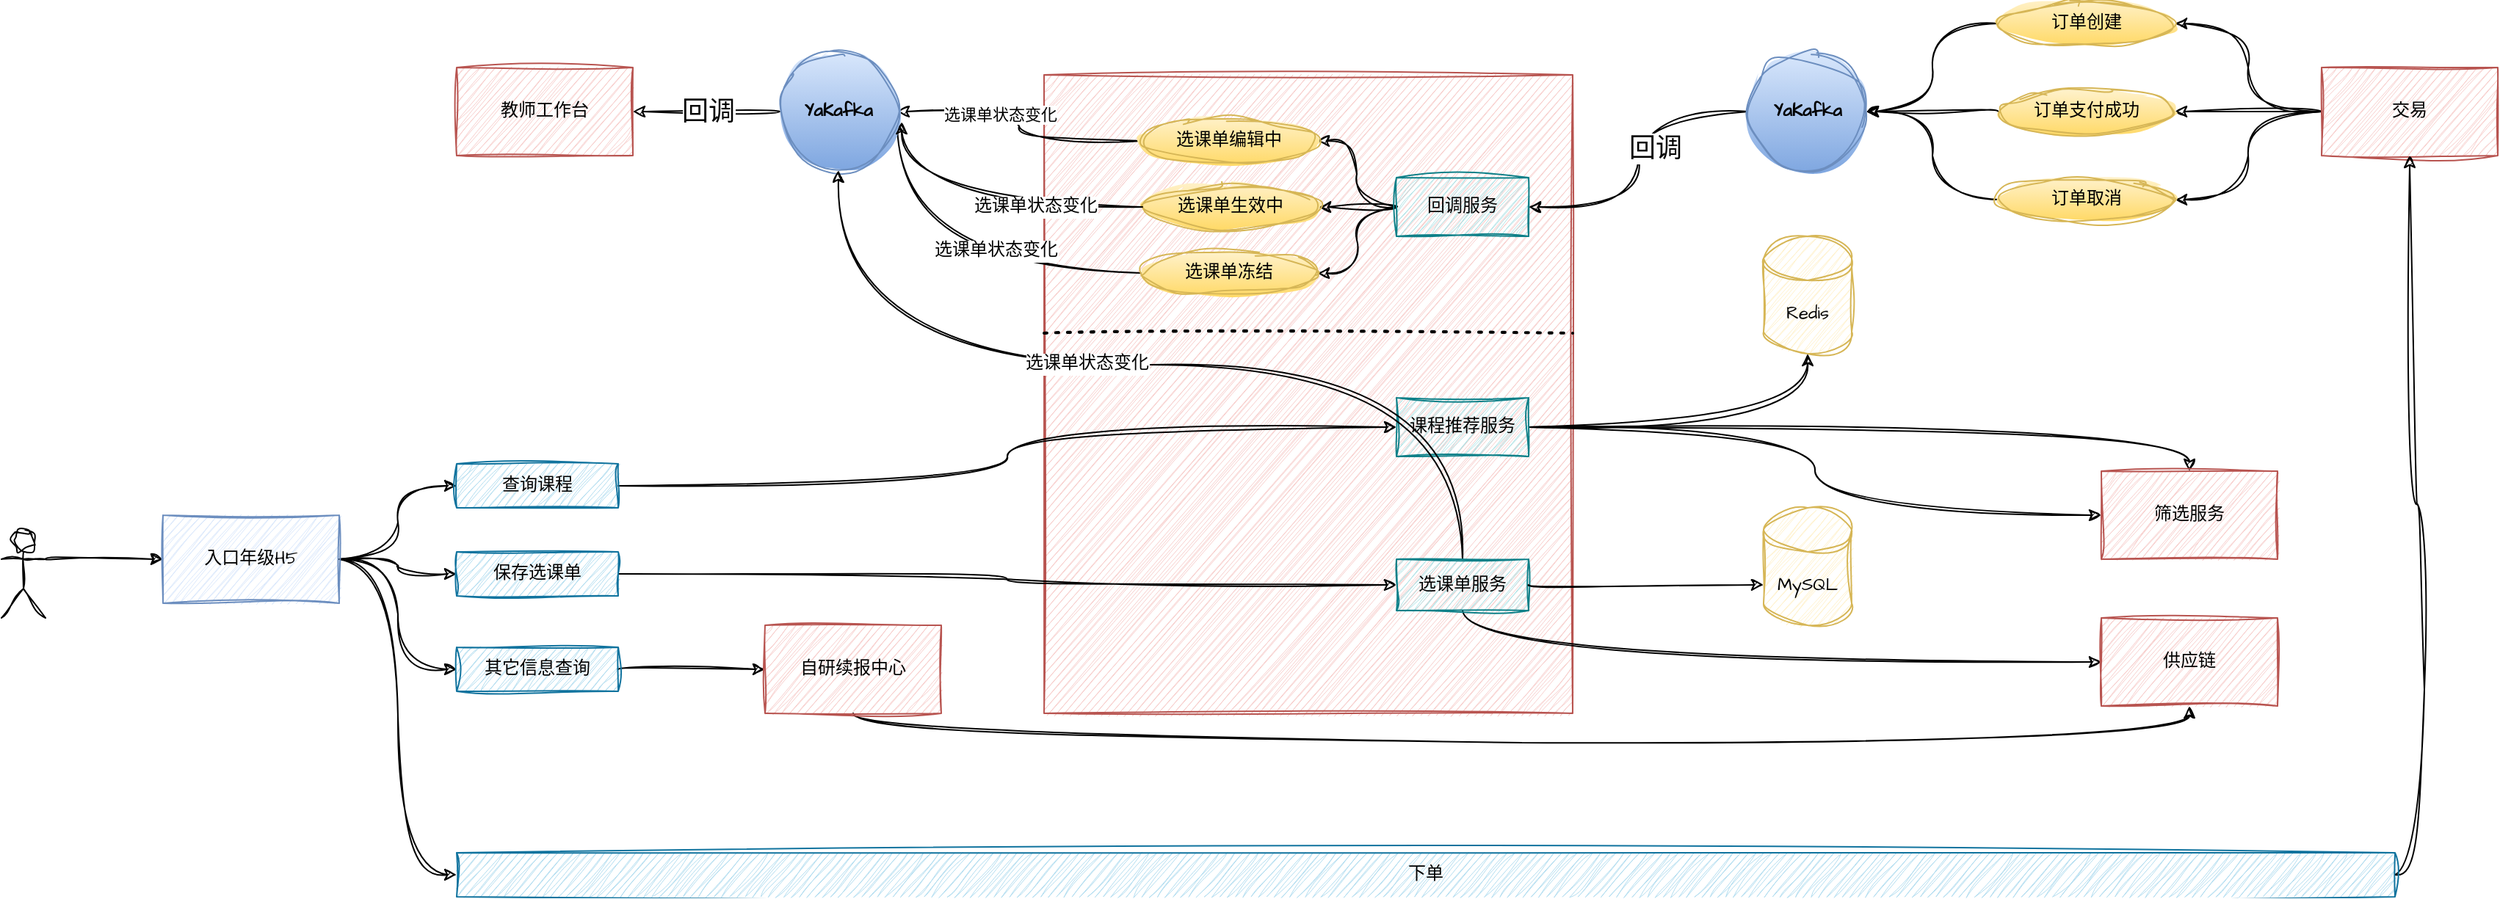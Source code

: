 <mxfile version="24.6.0" type="github">
  <diagram name="Page-1" id="74e2e168-ea6b-b213-b513-2b3c1d86103e">
    <mxGraphModel dx="3433" dy="767" grid="1" gridSize="10" guides="1" tooltips="1" connect="1" arrows="1" fold="1" page="1" pageScale="1" pageWidth="1600" pageHeight="1200" background="none" math="0" shadow="0">
      <root>
        <mxCell id="0" />
        <mxCell id="1" parent="0" />
        <mxCell id="EYdUmetNCXSP8-h14PZM-14" value="" style="rounded=0;whiteSpace=wrap;html=1;sketch=1;hachureGap=4;jiggle=2;curveFitting=1;fontFamily=Architects Daughter;fontSource=https%3A%2F%2Ffonts.googleapis.com%2Fcss%3Ffamily%3DArchitects%2BDaughter;fillColor=#f8cecc;strokeColor=#b85450;" vertex="1" parent="1">
          <mxGeometry x="420" y="360" width="360" height="435" as="geometry" />
        </mxCell>
        <mxCell id="EYdUmetNCXSP8-h14PZM-42" style="edgeStyle=orthogonalEdgeStyle;curved=1;rounded=0;sketch=1;hachureGap=4;jiggle=2;curveFitting=1;orthogonalLoop=1;jettySize=auto;html=1;exitX=1;exitY=0.333;exitDx=0;exitDy=0;exitPerimeter=0;fontFamily=Architects Daughter;fontSource=https%3A%2F%2Ffonts.googleapis.com%2Fcss%3Ffamily%3DArchitects%2BDaughter;" edge="1" parent="1" source="EYdUmetNCXSP8-h14PZM-4" target="EYdUmetNCXSP8-h14PZM-5">
          <mxGeometry relative="1" as="geometry" />
        </mxCell>
        <mxCell id="EYdUmetNCXSP8-h14PZM-4" value="" style="shape=umlActor;verticalLabelPosition=bottom;verticalAlign=top;html=1;outlineConnect=0;sketch=1;hachureGap=4;jiggle=2;curveFitting=1;fontFamily=Architects Daughter;fontSource=https%3A%2F%2Ffonts.googleapis.com%2Fcss%3Ffamily%3DArchitects%2BDaughter;" vertex="1" parent="1">
          <mxGeometry x="-290" y="670" width="30" height="60" as="geometry" />
        </mxCell>
        <mxCell id="EYdUmetNCXSP8-h14PZM-82" style="edgeStyle=orthogonalEdgeStyle;curved=1;rounded=0;sketch=1;hachureGap=4;jiggle=2;curveFitting=1;orthogonalLoop=1;jettySize=auto;html=1;exitX=1;exitY=0.5;exitDx=0;exitDy=0;entryX=0;entryY=0.5;entryDx=0;entryDy=0;fontFamily=Architects Daughter;fontSource=https%3A%2F%2Ffonts.googleapis.com%2Fcss%3Ffamily%3DArchitects%2BDaughter;" edge="1" parent="1" source="EYdUmetNCXSP8-h14PZM-5" target="EYdUmetNCXSP8-h14PZM-79">
          <mxGeometry relative="1" as="geometry" />
        </mxCell>
        <mxCell id="EYdUmetNCXSP8-h14PZM-84" style="edgeStyle=orthogonalEdgeStyle;curved=1;rounded=0;sketch=1;hachureGap=4;jiggle=2;curveFitting=1;orthogonalLoop=1;jettySize=auto;html=1;exitX=1;exitY=0.5;exitDx=0;exitDy=0;fontFamily=Architects Daughter;fontSource=https%3A%2F%2Ffonts.googleapis.com%2Fcss%3Ffamily%3DArchitects%2BDaughter;" edge="1" parent="1" source="EYdUmetNCXSP8-h14PZM-5" target="EYdUmetNCXSP8-h14PZM-80">
          <mxGeometry relative="1" as="geometry" />
        </mxCell>
        <mxCell id="EYdUmetNCXSP8-h14PZM-86" style="edgeStyle=orthogonalEdgeStyle;curved=1;rounded=0;sketch=1;hachureGap=4;jiggle=2;curveFitting=1;orthogonalLoop=1;jettySize=auto;html=1;exitX=1;exitY=0.5;exitDx=0;exitDy=0;entryX=0;entryY=0.5;entryDx=0;entryDy=0;fontFamily=Architects Daughter;fontSource=https%3A%2F%2Ffonts.googleapis.com%2Fcss%3Ffamily%3DArchitects%2BDaughter;" edge="1" parent="1" source="EYdUmetNCXSP8-h14PZM-5" target="EYdUmetNCXSP8-h14PZM-81">
          <mxGeometry relative="1" as="geometry" />
        </mxCell>
        <mxCell id="EYdUmetNCXSP8-h14PZM-95" style="edgeStyle=orthogonalEdgeStyle;curved=1;rounded=0;sketch=1;hachureGap=4;jiggle=2;curveFitting=1;orthogonalLoop=1;jettySize=auto;html=1;exitX=1;exitY=0.5;exitDx=0;exitDy=0;entryX=0;entryY=0.5;entryDx=0;entryDy=0;fontFamily=Architects Daughter;fontSource=https%3A%2F%2Ffonts.googleapis.com%2Fcss%3Ffamily%3DArchitects%2BDaughter;" edge="1" parent="1" source="EYdUmetNCXSP8-h14PZM-5" target="EYdUmetNCXSP8-h14PZM-94">
          <mxGeometry relative="1" as="geometry" />
        </mxCell>
        <mxCell id="EYdUmetNCXSP8-h14PZM-5" value="入口年级H5" style="rounded=0;whiteSpace=wrap;html=1;sketch=1;hachureGap=4;jiggle=2;curveFitting=1;fontFamily=Architects Daughter;fontSource=https%3A%2F%2Ffonts.googleapis.com%2Fcss%3Ffamily%3DArchitects%2BDaughter;fillColor=#dae8fc;strokeColor=#6c8ebf;" vertex="1" parent="1">
          <mxGeometry x="-180" y="660" width="120" height="60" as="geometry" />
        </mxCell>
        <mxCell id="EYdUmetNCXSP8-h14PZM-36" style="edgeStyle=orthogonalEdgeStyle;curved=1;rounded=0;sketch=1;hachureGap=4;jiggle=2;curveFitting=1;orthogonalLoop=1;jettySize=auto;html=1;exitX=0;exitY=0.5;exitDx=0;exitDy=0;entryX=1;entryY=0.5;entryDx=0;entryDy=0;fontFamily=Architects Daughter;fontSource=https%3A%2F%2Ffonts.googleapis.com%2Fcss%3Ffamily%3DArchitects%2BDaughter;" edge="1" parent="1" source="EYdUmetNCXSP8-h14PZM-17" target="EYdUmetNCXSP8-h14PZM-23">
          <mxGeometry relative="1" as="geometry" />
        </mxCell>
        <mxCell id="EYdUmetNCXSP8-h14PZM-37" style="edgeStyle=orthogonalEdgeStyle;curved=1;rounded=0;sketch=1;hachureGap=4;jiggle=2;curveFitting=1;orthogonalLoop=1;jettySize=auto;html=1;exitX=0;exitY=0.5;exitDx=0;exitDy=0;entryX=1;entryY=0.5;entryDx=0;entryDy=0;fontFamily=Architects Daughter;fontSource=https%3A%2F%2Ffonts.googleapis.com%2Fcss%3Ffamily%3DArchitects%2BDaughter;" edge="1" parent="1" source="EYdUmetNCXSP8-h14PZM-17" target="EYdUmetNCXSP8-h14PZM-24">
          <mxGeometry relative="1" as="geometry" />
        </mxCell>
        <mxCell id="EYdUmetNCXSP8-h14PZM-38" style="edgeStyle=orthogonalEdgeStyle;curved=1;rounded=0;sketch=1;hachureGap=4;jiggle=2;curveFitting=1;orthogonalLoop=1;jettySize=auto;html=1;exitX=0;exitY=0.5;exitDx=0;exitDy=0;entryX=1;entryY=0.5;entryDx=0;entryDy=0;fontFamily=Architects Daughter;fontSource=https%3A%2F%2Ffonts.googleapis.com%2Fcss%3Ffamily%3DArchitects%2BDaughter;" edge="1" parent="1" source="EYdUmetNCXSP8-h14PZM-17" target="EYdUmetNCXSP8-h14PZM-25">
          <mxGeometry relative="1" as="geometry" />
        </mxCell>
        <mxCell id="EYdUmetNCXSP8-h14PZM-17" value="交易" style="rounded=0;whiteSpace=wrap;html=1;sketch=1;hachureGap=4;jiggle=2;curveFitting=1;fontFamily=Architects Daughter;fontSource=https%3A%2F%2Ffonts.googleapis.com%2Fcss%3Ffamily%3DArchitects%2BDaughter;fillColor=#f8cecc;strokeColor=#b85450;" vertex="1" parent="1">
          <mxGeometry x="1290" y="355" width="120" height="60" as="geometry" />
        </mxCell>
        <mxCell id="EYdUmetNCXSP8-h14PZM-33" style="edgeStyle=orthogonalEdgeStyle;rounded=0;sketch=1;hachureGap=4;jiggle=2;curveFitting=1;orthogonalLoop=1;jettySize=auto;html=1;exitX=0;exitY=0.5;exitDx=0;exitDy=0;entryX=1;entryY=0.5;entryDx=0;entryDy=0;fontFamily=Architects Daughter;fontSource=https%3A%2F%2Ffonts.googleapis.com%2Fcss%3Ffamily%3DArchitects%2BDaughter;curved=1;" edge="1" parent="1" source="EYdUmetNCXSP8-h14PZM-23" target="EYdUmetNCXSP8-h14PZM-32">
          <mxGeometry relative="1" as="geometry" />
        </mxCell>
        <mxCell id="EYdUmetNCXSP8-h14PZM-23" value="订单创建" style="ellipse;whiteSpace=wrap;html=1;sketch=1;hachureGap=4;jiggle=2;curveFitting=1;fontFamily=Architects Daughter;fontSource=https%3A%2F%2Ffonts.googleapis.com%2Fcss%3Ffamily%3DArchitects%2BDaughter;fillColor=#fff2cc;strokeColor=#d6b656;gradientColor=#ffd966;" vertex="1" parent="1">
          <mxGeometry x="1070" y="310" width="120" height="30" as="geometry" />
        </mxCell>
        <mxCell id="EYdUmetNCXSP8-h14PZM-34" style="edgeStyle=orthogonalEdgeStyle;curved=1;rounded=0;sketch=1;hachureGap=4;jiggle=2;curveFitting=1;orthogonalLoop=1;jettySize=auto;html=1;exitX=0;exitY=0.5;exitDx=0;exitDy=0;fontFamily=Architects Daughter;fontSource=https%3A%2F%2Ffonts.googleapis.com%2Fcss%3Ffamily%3DArchitects%2BDaughter;" edge="1" parent="1" source="EYdUmetNCXSP8-h14PZM-24" target="EYdUmetNCXSP8-h14PZM-32">
          <mxGeometry relative="1" as="geometry" />
        </mxCell>
        <mxCell id="EYdUmetNCXSP8-h14PZM-24" value="订单支付成功" style="ellipse;whiteSpace=wrap;html=1;sketch=1;hachureGap=4;jiggle=2;curveFitting=1;fontFamily=Architects Daughter;fontSource=https%3A%2F%2Ffonts.googleapis.com%2Fcss%3Ffamily%3DArchitects%2BDaughter;fillColor=#fff2cc;strokeColor=#d6b656;gradientColor=#ffd966;" vertex="1" parent="1">
          <mxGeometry x="1070" y="370" width="120" height="30" as="geometry" />
        </mxCell>
        <mxCell id="EYdUmetNCXSP8-h14PZM-35" style="edgeStyle=orthogonalEdgeStyle;curved=1;rounded=0;sketch=1;hachureGap=4;jiggle=2;curveFitting=1;orthogonalLoop=1;jettySize=auto;html=1;exitX=0;exitY=0.5;exitDx=0;exitDy=0;entryX=1;entryY=0.5;entryDx=0;entryDy=0;fontFamily=Architects Daughter;fontSource=https%3A%2F%2Ffonts.googleapis.com%2Fcss%3Ffamily%3DArchitects%2BDaughter;" edge="1" parent="1" source="EYdUmetNCXSP8-h14PZM-25" target="EYdUmetNCXSP8-h14PZM-32">
          <mxGeometry relative="1" as="geometry" />
        </mxCell>
        <mxCell id="EYdUmetNCXSP8-h14PZM-25" value="订单取消" style="ellipse;whiteSpace=wrap;html=1;sketch=1;hachureGap=4;jiggle=2;curveFitting=1;fontFamily=Architects Daughter;fontSource=https%3A%2F%2Ffonts.googleapis.com%2Fcss%3Ffamily%3DArchitects%2BDaughter;fillColor=#fff2cc;strokeColor=#d6b656;gradientColor=#ffd966;" vertex="1" parent="1">
          <mxGeometry x="1070" y="430" width="120" height="30" as="geometry" />
        </mxCell>
        <mxCell id="EYdUmetNCXSP8-h14PZM-46" style="edgeStyle=orthogonalEdgeStyle;curved=1;rounded=0;sketch=1;hachureGap=4;jiggle=2;curveFitting=1;orthogonalLoop=1;jettySize=auto;html=1;exitX=0;exitY=0.5;exitDx=0;exitDy=0;fontFamily=Architects Daughter;fontSource=https%3A%2F%2Ffonts.googleapis.com%2Fcss%3Ffamily%3DArchitects%2BDaughter;entryX=1;entryY=0.5;entryDx=0;entryDy=0;" edge="1" parent="1" source="EYdUmetNCXSP8-h14PZM-32" target="EYdUmetNCXSP8-h14PZM-50">
          <mxGeometry relative="1" as="geometry">
            <mxPoint x="700" y="470" as="targetPoint" />
          </mxGeometry>
        </mxCell>
        <mxCell id="EYdUmetNCXSP8-h14PZM-47" value="&lt;font style=&quot;font-size: 18px;&quot;&gt;回调&lt;/font&gt;" style="edgeLabel;html=1;align=center;verticalAlign=middle;resizable=0;points=[];sketch=1;hachureGap=4;jiggle=2;curveFitting=1;fontFamily=Architects Daughter;fontSource=https%3A%2F%2Ffonts.googleapis.com%2Fcss%3Ffamily%3DArchitects%2BDaughter;" vertex="1" connectable="0" parent="EYdUmetNCXSP8-h14PZM-46">
          <mxGeometry x="-0.074" y="11" relative="1" as="geometry">
            <mxPoint as="offset" />
          </mxGeometry>
        </mxCell>
        <mxCell id="EYdUmetNCXSP8-h14PZM-32" value="&lt;b&gt;Ya&lt;/b&gt;&lt;b style=&quot;background-color: initial;&quot;&gt;Kafka&lt;/b&gt;" style="ellipse;whiteSpace=wrap;html=1;aspect=fixed;sketch=1;hachureGap=4;jiggle=2;curveFitting=1;fontFamily=Architects Daughter;fontSource=https%3A%2F%2Ffonts.googleapis.com%2Fcss%3Ffamily%3DArchitects%2BDaughter;fillColor=#dae8fc;strokeColor=#6c8ebf;gradientColor=#7ea6e0;" vertex="1" parent="1">
          <mxGeometry x="900" y="345" width="80" height="80" as="geometry" />
        </mxCell>
        <mxCell id="EYdUmetNCXSP8-h14PZM-59" style="edgeStyle=orthogonalEdgeStyle;curved=1;rounded=0;sketch=1;hachureGap=4;jiggle=2;curveFitting=1;orthogonalLoop=1;jettySize=auto;html=1;exitX=0;exitY=0.5;exitDx=0;exitDy=0;entryX=1;entryY=0.5;entryDx=0;entryDy=0;fontFamily=Architects Daughter;fontSource=https%3A%2F%2Ffonts.googleapis.com%2Fcss%3Ffamily%3DArchitects%2BDaughter;" edge="1" parent="1" source="EYdUmetNCXSP8-h14PZM-50" target="EYdUmetNCXSP8-h14PZM-52">
          <mxGeometry relative="1" as="geometry" />
        </mxCell>
        <mxCell id="EYdUmetNCXSP8-h14PZM-60" style="edgeStyle=orthogonalEdgeStyle;curved=1;rounded=0;sketch=1;hachureGap=4;jiggle=2;curveFitting=1;orthogonalLoop=1;jettySize=auto;html=1;exitX=0;exitY=0.5;exitDx=0;exitDy=0;entryX=1;entryY=0.5;entryDx=0;entryDy=0;fontFamily=Architects Daughter;fontSource=https%3A%2F%2Ffonts.googleapis.com%2Fcss%3Ffamily%3DArchitects%2BDaughter;" edge="1" parent="1" source="EYdUmetNCXSP8-h14PZM-50" target="EYdUmetNCXSP8-h14PZM-53">
          <mxGeometry relative="1" as="geometry" />
        </mxCell>
        <mxCell id="EYdUmetNCXSP8-h14PZM-61" style="edgeStyle=orthogonalEdgeStyle;curved=1;rounded=0;sketch=1;hachureGap=4;jiggle=2;curveFitting=1;orthogonalLoop=1;jettySize=auto;html=1;exitX=0;exitY=0.5;exitDx=0;exitDy=0;entryX=1;entryY=0.5;entryDx=0;entryDy=0;fontFamily=Architects Daughter;fontSource=https%3A%2F%2Ffonts.googleapis.com%2Fcss%3Ffamily%3DArchitects%2BDaughter;" edge="1" parent="1" source="EYdUmetNCXSP8-h14PZM-50" target="EYdUmetNCXSP8-h14PZM-54">
          <mxGeometry relative="1" as="geometry" />
        </mxCell>
        <mxCell id="EYdUmetNCXSP8-h14PZM-50" value="回调服务" style="rounded=0;whiteSpace=wrap;html=1;sketch=1;hachureGap=4;jiggle=2;curveFitting=1;fontFamily=Architects Daughter;fontSource=https%3A%2F%2Ffonts.googleapis.com%2Fcss%3Ffamily%3DArchitects%2BDaughter;fillColor=#b0e3e6;strokeColor=#0e8088;" vertex="1" parent="1">
          <mxGeometry x="660" y="430" width="90" height="40" as="geometry" />
        </mxCell>
        <mxCell id="EYdUmetNCXSP8-h14PZM-62" style="edgeStyle=orthogonalEdgeStyle;curved=1;rounded=0;sketch=1;hachureGap=4;jiggle=2;curveFitting=1;orthogonalLoop=1;jettySize=auto;html=1;exitX=0;exitY=0.5;exitDx=0;exitDy=0;entryX=1;entryY=0.5;entryDx=0;entryDy=0;fontFamily=Architects Daughter;fontSource=https%3A%2F%2Ffonts.googleapis.com%2Fcss%3Ffamily%3DArchitects%2BDaughter;" edge="1" parent="1" source="EYdUmetNCXSP8-h14PZM-52" target="EYdUmetNCXSP8-h14PZM-56">
          <mxGeometry relative="1" as="geometry" />
        </mxCell>
        <mxCell id="EYdUmetNCXSP8-h14PZM-98" value="&lt;font style=&quot;font-size: 11px;&quot;&gt;选课单状态变化&lt;/font&gt;" style="edgeLabel;html=1;align=center;verticalAlign=middle;resizable=0;points=[];sketch=1;hachureGap=4;jiggle=2;curveFitting=1;fontFamily=Architects Daughter;fontSource=https%3A%2F%2Ffonts.googleapis.com%2Fcss%3Ffamily%3DArchitects%2BDaughter;" vertex="1" connectable="0" parent="EYdUmetNCXSP8-h14PZM-62">
          <mxGeometry x="0.247" y="2" relative="1" as="geometry">
            <mxPoint as="offset" />
          </mxGeometry>
        </mxCell>
        <mxCell id="EYdUmetNCXSP8-h14PZM-52" value="选课单编辑中" style="ellipse;whiteSpace=wrap;html=1;sketch=1;hachureGap=4;jiggle=2;curveFitting=1;fontFamily=Architects Daughter;fontSource=https%3A%2F%2Ffonts.googleapis.com%2Fcss%3Ffamily%3DArchitects%2BDaughter;fillColor=#fff2cc;gradientColor=#ffd966;strokeColor=#d6b656;" vertex="1" parent="1">
          <mxGeometry x="486" y="390" width="120" height="30" as="geometry" />
        </mxCell>
        <mxCell id="EYdUmetNCXSP8-h14PZM-53" value="选课单生效中" style="ellipse;whiteSpace=wrap;html=1;sketch=1;hachureGap=4;jiggle=2;curveFitting=1;fontFamily=Architects Daughter;fontSource=https%3A%2F%2Ffonts.googleapis.com%2Fcss%3Ffamily%3DArchitects%2BDaughter;fillColor=#fff2cc;gradientColor=#ffd966;strokeColor=#d6b656;" vertex="1" parent="1">
          <mxGeometry x="487" y="435" width="120" height="30" as="geometry" />
        </mxCell>
        <mxCell id="EYdUmetNCXSP8-h14PZM-64" style="edgeStyle=orthogonalEdgeStyle;curved=1;rounded=0;sketch=1;hachureGap=4;jiggle=2;curveFitting=1;orthogonalLoop=1;jettySize=auto;html=1;exitX=0;exitY=0.5;exitDx=0;exitDy=0;fontFamily=Architects Daughter;fontSource=https%3A%2F%2Ffonts.googleapis.com%2Fcss%3Ffamily%3DArchitects%2BDaughter;" edge="1" parent="1" source="EYdUmetNCXSP8-h14PZM-54">
          <mxGeometry relative="1" as="geometry">
            <mxPoint x="320" y="390" as="targetPoint" />
          </mxGeometry>
        </mxCell>
        <mxCell id="EYdUmetNCXSP8-h14PZM-100" value="&lt;font style=&quot;font-size: 12px;&quot;&gt;选课单状态变化&lt;/font&gt;" style="edgeLabel;html=1;align=center;verticalAlign=middle;resizable=0;points=[];sketch=1;hachureGap=4;jiggle=2;curveFitting=1;fontFamily=Architects Daughter;fontSource=https%3A%2F%2Ffonts.googleapis.com%2Fcss%3Ffamily%3DArchitects%2BDaughter;" vertex="1" connectable="0" parent="EYdUmetNCXSP8-h14PZM-64">
          <mxGeometry x="-0.268" y="-15" relative="1" as="geometry">
            <mxPoint as="offset" />
          </mxGeometry>
        </mxCell>
        <mxCell id="EYdUmetNCXSP8-h14PZM-54" value="选课单冻结" style="ellipse;whiteSpace=wrap;html=1;sketch=1;hachureGap=4;jiggle=2;curveFitting=1;fontFamily=Architects Daughter;fontSource=https%3A%2F%2Ffonts.googleapis.com%2Fcss%3Ffamily%3DArchitects%2BDaughter;fillColor=#fff2cc;gradientColor=#ffd966;strokeColor=#d6b656;" vertex="1" parent="1">
          <mxGeometry x="486" y="480" width="120" height="30" as="geometry" />
        </mxCell>
        <mxCell id="EYdUmetNCXSP8-h14PZM-55" value="教师工作台" style="rounded=0;whiteSpace=wrap;html=1;sketch=1;hachureGap=4;jiggle=2;curveFitting=1;fontFamily=Architects Daughter;fontSource=https%3A%2F%2Ffonts.googleapis.com%2Fcss%3Ffamily%3DArchitects%2BDaughter;fillColor=#f8cecc;strokeColor=#b85450;" vertex="1" parent="1">
          <mxGeometry x="20" y="355" width="120" height="60" as="geometry" />
        </mxCell>
        <mxCell id="EYdUmetNCXSP8-h14PZM-57" style="edgeStyle=orthogonalEdgeStyle;curved=1;rounded=0;sketch=1;hachureGap=4;jiggle=2;curveFitting=1;orthogonalLoop=1;jettySize=auto;html=1;exitX=0;exitY=0.5;exitDx=0;exitDy=0;fontFamily=Architects Daughter;fontSource=https%3A%2F%2Ffonts.googleapis.com%2Fcss%3Ffamily%3DArchitects%2BDaughter;" edge="1" parent="1" source="EYdUmetNCXSP8-h14PZM-56" target="EYdUmetNCXSP8-h14PZM-55">
          <mxGeometry relative="1" as="geometry" />
        </mxCell>
        <mxCell id="EYdUmetNCXSP8-h14PZM-58" value="&lt;font style=&quot;font-size: 18px;&quot;&gt;回调&lt;/font&gt;" style="edgeLabel;html=1;align=center;verticalAlign=middle;resizable=0;points=[];sketch=1;hachureGap=4;jiggle=2;curveFitting=1;fontFamily=Architects Daughter;fontSource=https%3A%2F%2Ffonts.googleapis.com%2Fcss%3Ffamily%3DArchitects%2BDaughter;" vertex="1" connectable="0" parent="EYdUmetNCXSP8-h14PZM-57">
          <mxGeometry x="-0.02" relative="1" as="geometry">
            <mxPoint as="offset" />
          </mxGeometry>
        </mxCell>
        <mxCell id="EYdUmetNCXSP8-h14PZM-56" value="&lt;b&gt;Ya&lt;/b&gt;&lt;b style=&quot;background-color: initial;&quot;&gt;Kafka&lt;/b&gt;" style="ellipse;whiteSpace=wrap;html=1;aspect=fixed;sketch=1;hachureGap=4;jiggle=2;curveFitting=1;fontFamily=Architects Daughter;fontSource=https%3A%2F%2Ffonts.googleapis.com%2Fcss%3Ffamily%3DArchitects%2BDaughter;fillColor=#dae8fc;gradientColor=#7ea6e0;strokeColor=#6c8ebf;" vertex="1" parent="1">
          <mxGeometry x="240" y="345" width="80" height="80" as="geometry" />
        </mxCell>
        <mxCell id="EYdUmetNCXSP8-h14PZM-63" style="edgeStyle=orthogonalEdgeStyle;curved=1;rounded=0;sketch=1;hachureGap=4;jiggle=2;curveFitting=1;orthogonalLoop=1;jettySize=auto;html=1;exitX=0;exitY=0.5;exitDx=0;exitDy=0;entryX=1.038;entryY=0.588;entryDx=0;entryDy=0;entryPerimeter=0;fontFamily=Architects Daughter;fontSource=https%3A%2F%2Ffonts.googleapis.com%2Fcss%3Ffamily%3DArchitects%2BDaughter;" edge="1" parent="1" source="EYdUmetNCXSP8-h14PZM-53" target="EYdUmetNCXSP8-h14PZM-56">
          <mxGeometry relative="1" as="geometry" />
        </mxCell>
        <mxCell id="EYdUmetNCXSP8-h14PZM-99" value="&lt;font style=&quot;font-size: 12px;&quot;&gt;选课单状态变化&lt;/font&gt;" style="edgeLabel;html=1;align=center;verticalAlign=middle;resizable=0;points=[];sketch=1;hachureGap=4;jiggle=2;curveFitting=1;fontFamily=Architects Daughter;fontSource=https%3A%2F%2Ffonts.googleapis.com%2Fcss%3Ffamily%3DArchitects%2BDaughter;" vertex="1" connectable="0" parent="EYdUmetNCXSP8-h14PZM-63">
          <mxGeometry x="-0.342" relative="1" as="geometry">
            <mxPoint as="offset" />
          </mxGeometry>
        </mxCell>
        <mxCell id="EYdUmetNCXSP8-h14PZM-103" style="edgeStyle=orthogonalEdgeStyle;curved=1;rounded=0;sketch=1;hachureGap=4;jiggle=2;curveFitting=1;orthogonalLoop=1;jettySize=auto;html=1;exitX=1;exitY=0.5;exitDx=0;exitDy=0;fontFamily=Architects Daughter;fontSource=https%3A%2F%2Ffonts.googleapis.com%2Fcss%3Ffamily%3DArchitects%2BDaughter;" edge="1" parent="1" source="EYdUmetNCXSP8-h14PZM-68" target="EYdUmetNCXSP8-h14PZM-102">
          <mxGeometry relative="1" as="geometry" />
        </mxCell>
        <mxCell id="EYdUmetNCXSP8-h14PZM-116" style="edgeStyle=orthogonalEdgeStyle;curved=1;rounded=0;sketch=1;hachureGap=4;jiggle=2;curveFitting=1;orthogonalLoop=1;jettySize=auto;html=1;exitX=1;exitY=0.5;exitDx=0;exitDy=0;entryX=0;entryY=0.5;entryDx=0;entryDy=0;fontFamily=Architects Daughter;fontSource=https%3A%2F%2Ffonts.googleapis.com%2Fcss%3Ffamily%3DArchitects%2BDaughter;" edge="1" parent="1" source="EYdUmetNCXSP8-h14PZM-68" target="EYdUmetNCXSP8-h14PZM-105">
          <mxGeometry relative="1" as="geometry" />
        </mxCell>
        <mxCell id="EYdUmetNCXSP8-h14PZM-117" style="edgeStyle=orthogonalEdgeStyle;curved=1;rounded=0;sketch=1;hachureGap=4;jiggle=2;curveFitting=1;orthogonalLoop=1;jettySize=auto;html=1;exitX=1;exitY=0.5;exitDx=0;exitDy=0;fontFamily=Architects Daughter;fontSource=https%3A%2F%2Ffonts.googleapis.com%2Fcss%3Ffamily%3DArchitects%2BDaughter;" edge="1" parent="1" source="EYdUmetNCXSP8-h14PZM-68" target="EYdUmetNCXSP8-h14PZM-105">
          <mxGeometry relative="1" as="geometry" />
        </mxCell>
        <mxCell id="EYdUmetNCXSP8-h14PZM-68" value="课程推荐服务" style="rounded=0;whiteSpace=wrap;html=1;sketch=1;hachureGap=4;jiggle=2;curveFitting=1;fontFamily=Architects Daughter;fontSource=https%3A%2F%2Ffonts.googleapis.com%2Fcss%3Ffamily%3DArchitects%2BDaughter;fillColor=#b0e3e6;strokeColor=#0e8088;" vertex="1" parent="1">
          <mxGeometry x="660" y="580" width="90" height="40" as="geometry" />
        </mxCell>
        <mxCell id="EYdUmetNCXSP8-h14PZM-70" value="" style="endArrow=none;dashed=1;html=1;dashPattern=1 3;strokeWidth=2;rounded=0;sketch=1;hachureGap=4;jiggle=2;curveFitting=1;fontFamily=Architects Daughter;fontSource=https%3A%2F%2Ffonts.googleapis.com%2Fcss%3Ffamily%3DArchitects%2BDaughter;curved=1;" edge="1" parent="1">
          <mxGeometry width="50" height="50" relative="1" as="geometry">
            <mxPoint x="420" y="536" as="sourcePoint" />
            <mxPoint x="780" y="536" as="targetPoint" />
          </mxGeometry>
        </mxCell>
        <mxCell id="EYdUmetNCXSP8-h14PZM-112" style="edgeStyle=orthogonalEdgeStyle;curved=1;rounded=0;sketch=1;hachureGap=4;jiggle=2;curveFitting=1;orthogonalLoop=1;jettySize=auto;html=1;exitX=0.5;exitY=1;exitDx=0;exitDy=0;entryX=0;entryY=0.5;entryDx=0;entryDy=0;fontFamily=Architects Daughter;fontSource=https%3A%2F%2Ffonts.googleapis.com%2Fcss%3Ffamily%3DArchitects%2BDaughter;" edge="1" parent="1" source="EYdUmetNCXSP8-h14PZM-71" target="EYdUmetNCXSP8-h14PZM-104">
          <mxGeometry relative="1" as="geometry" />
        </mxCell>
        <mxCell id="EYdUmetNCXSP8-h14PZM-118" style="edgeStyle=orthogonalEdgeStyle;curved=1;rounded=0;sketch=1;hachureGap=4;jiggle=2;curveFitting=1;orthogonalLoop=1;jettySize=auto;html=1;exitX=0.5;exitY=0;exitDx=0;exitDy=0;entryX=0.5;entryY=1;entryDx=0;entryDy=0;fontFamily=Architects Daughter;fontSource=https%3A%2F%2Ffonts.googleapis.com%2Fcss%3Ffamily%3DArchitects%2BDaughter;" edge="1" parent="1" source="EYdUmetNCXSP8-h14PZM-71" target="EYdUmetNCXSP8-h14PZM-56">
          <mxGeometry relative="1" as="geometry" />
        </mxCell>
        <mxCell id="EYdUmetNCXSP8-h14PZM-119" value="&lt;span style=&quot;font-size: 12px;&quot;&gt;选课单状态变化&lt;/span&gt;" style="edgeLabel;html=1;align=center;verticalAlign=middle;resizable=0;points=[];sketch=1;hachureGap=4;jiggle=2;curveFitting=1;fontFamily=Architects Daughter;fontSource=https%3A%2F%2Ffonts.googleapis.com%2Fcss%3Ffamily%3DArchitects%2BDaughter;" vertex="1" connectable="0" parent="EYdUmetNCXSP8-h14PZM-118">
          <mxGeometry x="0.129" y="-1" relative="1" as="geometry">
            <mxPoint x="1" as="offset" />
          </mxGeometry>
        </mxCell>
        <mxCell id="EYdUmetNCXSP8-h14PZM-71" value="选课单服务" style="rounded=0;whiteSpace=wrap;html=1;sketch=1;hachureGap=4;jiggle=2;curveFitting=1;fontFamily=Architects Daughter;fontSource=https%3A%2F%2Ffonts.googleapis.com%2Fcss%3Ffamily%3DArchitects%2BDaughter;fillColor=#b0e3e6;strokeColor=#0e8088;" vertex="1" parent="1">
          <mxGeometry x="660" y="690" width="90" height="35" as="geometry" />
        </mxCell>
        <mxCell id="EYdUmetNCXSP8-h14PZM-83" style="edgeStyle=orthogonalEdgeStyle;curved=1;rounded=0;sketch=1;hachureGap=4;jiggle=2;curveFitting=1;orthogonalLoop=1;jettySize=auto;html=1;exitX=1;exitY=0.5;exitDx=0;exitDy=0;entryX=0;entryY=0.5;entryDx=0;entryDy=0;fontFamily=Architects Daughter;fontSource=https%3A%2F%2Ffonts.googleapis.com%2Fcss%3Ffamily%3DArchitects%2BDaughter;" edge="1" parent="1" source="EYdUmetNCXSP8-h14PZM-79" target="EYdUmetNCXSP8-h14PZM-68">
          <mxGeometry relative="1" as="geometry" />
        </mxCell>
        <mxCell id="EYdUmetNCXSP8-h14PZM-79" value="查询课程" style="rounded=0;whiteSpace=wrap;html=1;sketch=1;hachureGap=4;jiggle=2;curveFitting=1;fontFamily=Architects Daughter;fontSource=https%3A%2F%2Ffonts.googleapis.com%2Fcss%3Ffamily%3DArchitects%2BDaughter;fillColor=#b1ddf0;strokeColor=#10739e;" vertex="1" parent="1">
          <mxGeometry x="20" y="625" width="110" height="30" as="geometry" />
        </mxCell>
        <mxCell id="EYdUmetNCXSP8-h14PZM-85" style="edgeStyle=orthogonalEdgeStyle;curved=1;rounded=0;sketch=1;hachureGap=4;jiggle=2;curveFitting=1;orthogonalLoop=1;jettySize=auto;html=1;exitX=1;exitY=0.5;exitDx=0;exitDy=0;entryX=0;entryY=0.5;entryDx=0;entryDy=0;fontFamily=Architects Daughter;fontSource=https%3A%2F%2Ffonts.googleapis.com%2Fcss%3Ffamily%3DArchitects%2BDaughter;" edge="1" parent="1" source="EYdUmetNCXSP8-h14PZM-80" target="EYdUmetNCXSP8-h14PZM-71">
          <mxGeometry relative="1" as="geometry" />
        </mxCell>
        <mxCell id="EYdUmetNCXSP8-h14PZM-80" value="保存选课单" style="rounded=0;whiteSpace=wrap;html=1;sketch=1;hachureGap=4;jiggle=2;curveFitting=1;fontFamily=Architects Daughter;fontSource=https%3A%2F%2Ffonts.googleapis.com%2Fcss%3Ffamily%3DArchitects%2BDaughter;fillColor=#b1ddf0;strokeColor=#10739e;" vertex="1" parent="1">
          <mxGeometry x="20" y="685" width="110" height="30" as="geometry" />
        </mxCell>
        <mxCell id="EYdUmetNCXSP8-h14PZM-101" style="edgeStyle=orthogonalEdgeStyle;curved=1;rounded=0;sketch=1;hachureGap=4;jiggle=2;curveFitting=1;orthogonalLoop=1;jettySize=auto;html=1;exitX=1;exitY=0.5;exitDx=0;exitDy=0;entryX=0.5;entryY=1;entryDx=0;entryDy=0;fontFamily=Architects Daughter;fontSource=https%3A%2F%2Ffonts.googleapis.com%2Fcss%3Ffamily%3DArchitects%2BDaughter;" edge="1" parent="1" source="EYdUmetNCXSP8-h14PZM-81" target="EYdUmetNCXSP8-h14PZM-17">
          <mxGeometry relative="1" as="geometry" />
        </mxCell>
        <mxCell id="EYdUmetNCXSP8-h14PZM-81" value="下单" style="rounded=0;whiteSpace=wrap;html=1;sketch=1;hachureGap=4;jiggle=2;curveFitting=1;fontFamily=Architects Daughter;fontSource=https%3A%2F%2Ffonts.googleapis.com%2Fcss%3Ffamily%3DArchitects%2BDaughter;fillColor=#b1ddf0;strokeColor=#10739e;" vertex="1" parent="1">
          <mxGeometry x="20" y="890" width="1320" height="30" as="geometry" />
        </mxCell>
        <mxCell id="EYdUmetNCXSP8-h14PZM-91" value="MySQL" style="shape=cylinder3;whiteSpace=wrap;html=1;boundedLbl=1;backgroundOutline=1;size=15;sketch=1;hachureGap=4;jiggle=2;curveFitting=1;fontFamily=Architects Daughter;fontSource=https%3A%2F%2Ffonts.googleapis.com%2Fcss%3Ffamily%3DArchitects%2BDaughter;fillColor=#fff2cc;strokeColor=#d6b656;" vertex="1" parent="1">
          <mxGeometry x="910" y="655" width="60" height="80" as="geometry" />
        </mxCell>
        <mxCell id="EYdUmetNCXSP8-h14PZM-93" style="edgeStyle=orthogonalEdgeStyle;curved=1;rounded=0;sketch=1;hachureGap=4;jiggle=2;curveFitting=1;orthogonalLoop=1;jettySize=auto;html=1;exitX=1;exitY=0.5;exitDx=0;exitDy=0;entryX=0;entryY=0;entryDx=0;entryDy=52.5;entryPerimeter=0;fontFamily=Architects Daughter;fontSource=https%3A%2F%2Ffonts.googleapis.com%2Fcss%3Ffamily%3DArchitects%2BDaughter;" edge="1" parent="1" source="EYdUmetNCXSP8-h14PZM-71" target="EYdUmetNCXSP8-h14PZM-91">
          <mxGeometry relative="1" as="geometry" />
        </mxCell>
        <mxCell id="EYdUmetNCXSP8-h14PZM-97" style="edgeStyle=orthogonalEdgeStyle;curved=1;rounded=0;sketch=1;hachureGap=4;jiggle=2;curveFitting=1;orthogonalLoop=1;jettySize=auto;html=1;exitX=1;exitY=0.5;exitDx=0;exitDy=0;entryX=0;entryY=0.5;entryDx=0;entryDy=0;fontFamily=Architects Daughter;fontSource=https%3A%2F%2Ffonts.googleapis.com%2Fcss%3Ffamily%3DArchitects%2BDaughter;" edge="1" parent="1" source="EYdUmetNCXSP8-h14PZM-94" target="EYdUmetNCXSP8-h14PZM-96">
          <mxGeometry relative="1" as="geometry" />
        </mxCell>
        <mxCell id="EYdUmetNCXSP8-h14PZM-94" value="其它信息查询" style="rounded=0;whiteSpace=wrap;html=1;sketch=1;hachureGap=4;jiggle=2;curveFitting=1;fontFamily=Architects Daughter;fontSource=https%3A%2F%2Ffonts.googleapis.com%2Fcss%3Ffamily%3DArchitects%2BDaughter;fillColor=#b1ddf0;strokeColor=#10739e;" vertex="1" parent="1">
          <mxGeometry x="20" y="750" width="110" height="30" as="geometry" />
        </mxCell>
        <mxCell id="EYdUmetNCXSP8-h14PZM-111" style="edgeStyle=orthogonalEdgeStyle;curved=1;rounded=0;sketch=1;hachureGap=4;jiggle=2;curveFitting=1;orthogonalLoop=1;jettySize=auto;html=1;exitX=0.5;exitY=1;exitDx=0;exitDy=0;entryX=0.5;entryY=1;entryDx=0;entryDy=0;fontFamily=Architects Daughter;fontSource=https%3A%2F%2Ffonts.googleapis.com%2Fcss%3Ffamily%3DArchitects%2BDaughter;" edge="1" parent="1" source="EYdUmetNCXSP8-h14PZM-96" target="EYdUmetNCXSP8-h14PZM-104">
          <mxGeometry relative="1" as="geometry" />
        </mxCell>
        <mxCell id="EYdUmetNCXSP8-h14PZM-96" value="自研续报中心" style="rounded=0;whiteSpace=wrap;html=1;sketch=1;hachureGap=4;jiggle=2;curveFitting=1;fontFamily=Architects Daughter;fontSource=https%3A%2F%2Ffonts.googleapis.com%2Fcss%3Ffamily%3DArchitects%2BDaughter;fillColor=#f8cecc;strokeColor=#b85450;" vertex="1" parent="1">
          <mxGeometry x="230" y="735" width="120" height="60" as="geometry" />
        </mxCell>
        <mxCell id="EYdUmetNCXSP8-h14PZM-102" value="Redis" style="shape=cylinder3;whiteSpace=wrap;html=1;boundedLbl=1;backgroundOutline=1;size=15;sketch=1;hachureGap=4;jiggle=2;curveFitting=1;fontFamily=Architects Daughter;fontSource=https%3A%2F%2Ffonts.googleapis.com%2Fcss%3Ffamily%3DArchitects%2BDaughter;fillColor=#fff2cc;strokeColor=#d6b656;" vertex="1" parent="1">
          <mxGeometry x="910" y="470" width="60" height="80" as="geometry" />
        </mxCell>
        <mxCell id="EYdUmetNCXSP8-h14PZM-104" value="供应链" style="rounded=0;whiteSpace=wrap;html=1;sketch=1;hachureGap=4;jiggle=2;curveFitting=1;fontFamily=Architects Daughter;fontSource=https%3A%2F%2Ffonts.googleapis.com%2Fcss%3Ffamily%3DArchitects%2BDaughter;fillColor=#f8cecc;strokeColor=#b85450;" vertex="1" parent="1">
          <mxGeometry x="1140" y="730" width="120" height="60" as="geometry" />
        </mxCell>
        <mxCell id="EYdUmetNCXSP8-h14PZM-105" value="筛选服务" style="rounded=0;whiteSpace=wrap;html=1;sketch=1;hachureGap=4;jiggle=2;curveFitting=1;fontFamily=Architects Daughter;fontSource=https%3A%2F%2Ffonts.googleapis.com%2Fcss%3Ffamily%3DArchitects%2BDaughter;fillColor=#f8cecc;strokeColor=#b85450;" vertex="1" parent="1">
          <mxGeometry x="1140" y="630" width="120" height="60" as="geometry" />
        </mxCell>
      </root>
    </mxGraphModel>
  </diagram>
</mxfile>
